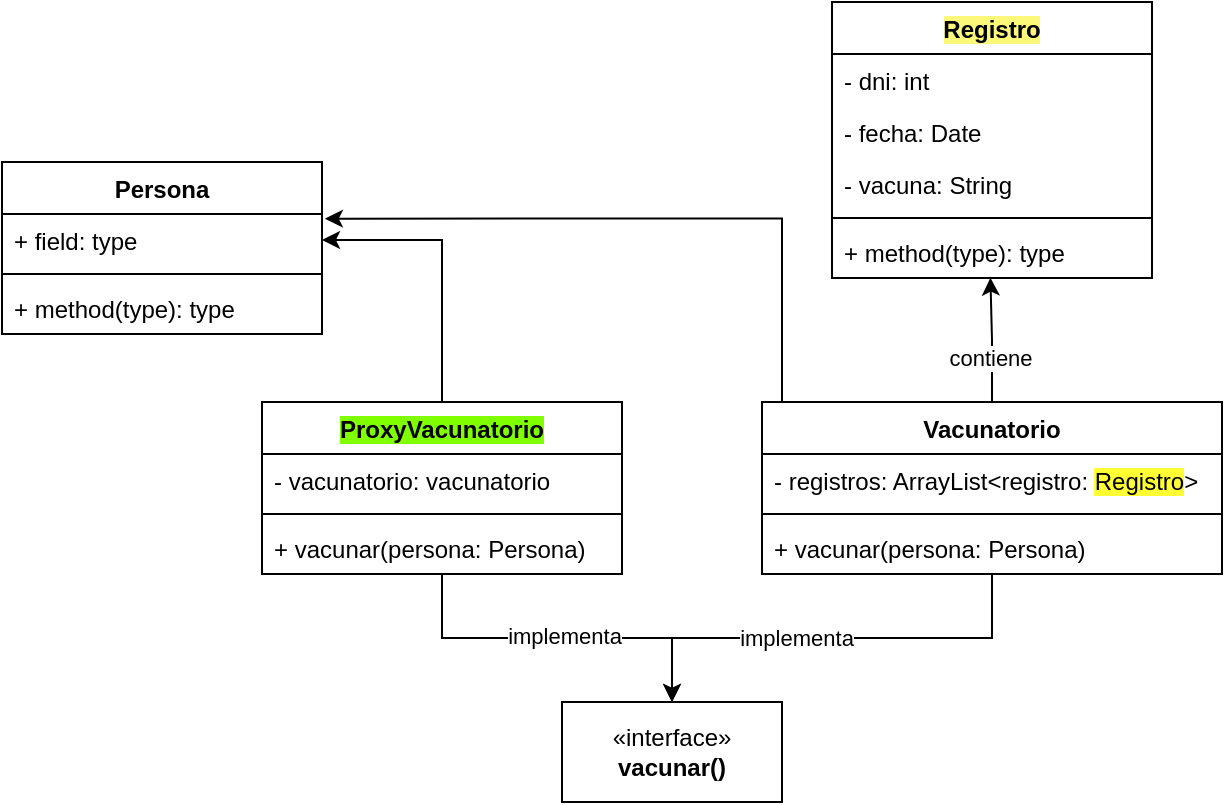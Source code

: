<mxfile version="21.2.8" type="device">
  <diagram name="Página-1" id="uHLYZj851BieIDzJSeLZ">
    <mxGraphModel dx="898" dy="551" grid="1" gridSize="10" guides="1" tooltips="1" connect="1" arrows="1" fold="1" page="1" pageScale="1" pageWidth="827" pageHeight="1169" math="0" shadow="0">
      <root>
        <mxCell id="0" />
        <mxCell id="1" parent="0" />
        <mxCell id="5HKTgU8vfABflTt0MqpZ-1" value="Persona" style="swimlane;fontStyle=1;align=center;verticalAlign=top;childLayout=stackLayout;horizontal=1;startSize=26;horizontalStack=0;resizeParent=1;resizeParentMax=0;resizeLast=0;collapsible=1;marginBottom=0;whiteSpace=wrap;html=1;" vertex="1" parent="1">
          <mxGeometry x="190" y="110" width="160" height="86" as="geometry" />
        </mxCell>
        <mxCell id="5HKTgU8vfABflTt0MqpZ-2" value="+ field: type" style="text;strokeColor=none;fillColor=none;align=left;verticalAlign=top;spacingLeft=4;spacingRight=4;overflow=hidden;rotatable=0;points=[[0,0.5],[1,0.5]];portConstraint=eastwest;whiteSpace=wrap;html=1;" vertex="1" parent="5HKTgU8vfABflTt0MqpZ-1">
          <mxGeometry y="26" width="160" height="26" as="geometry" />
        </mxCell>
        <mxCell id="5HKTgU8vfABflTt0MqpZ-3" value="" style="line;strokeWidth=1;fillColor=none;align=left;verticalAlign=middle;spacingTop=-1;spacingLeft=3;spacingRight=3;rotatable=0;labelPosition=right;points=[];portConstraint=eastwest;strokeColor=inherit;" vertex="1" parent="5HKTgU8vfABflTt0MqpZ-1">
          <mxGeometry y="52" width="160" height="8" as="geometry" />
        </mxCell>
        <mxCell id="5HKTgU8vfABflTt0MqpZ-4" value="+ method(type): type" style="text;strokeColor=none;fillColor=none;align=left;verticalAlign=top;spacingLeft=4;spacingRight=4;overflow=hidden;rotatable=0;points=[[0,0.5],[1,0.5]];portConstraint=eastwest;whiteSpace=wrap;html=1;" vertex="1" parent="5HKTgU8vfABflTt0MqpZ-1">
          <mxGeometry y="60" width="160" height="26" as="geometry" />
        </mxCell>
        <mxCell id="5HKTgU8vfABflTt0MqpZ-5" value="«interface»&lt;br&gt;&lt;b&gt;vacunar()&lt;/b&gt;" style="html=1;whiteSpace=wrap;" vertex="1" parent="1">
          <mxGeometry x="470" y="380" width="110" height="50" as="geometry" />
        </mxCell>
        <mxCell id="5HKTgU8vfABflTt0MqpZ-25" style="edgeStyle=orthogonalEdgeStyle;rounded=0;orthogonalLoop=1;jettySize=auto;html=1;entryX=0.495;entryY=0.993;entryDx=0;entryDy=0;entryPerimeter=0;" edge="1" parent="1" source="5HKTgU8vfABflTt0MqpZ-6" target="5HKTgU8vfABflTt0MqpZ-22">
          <mxGeometry relative="1" as="geometry" />
        </mxCell>
        <mxCell id="5HKTgU8vfABflTt0MqpZ-30" value="contiene" style="edgeLabel;html=1;align=center;verticalAlign=middle;resizable=0;points=[];" vertex="1" connectable="0" parent="5HKTgU8vfABflTt0MqpZ-25">
          <mxGeometry x="-0.285" y="1" relative="1" as="geometry">
            <mxPoint as="offset" />
          </mxGeometry>
        </mxCell>
        <mxCell id="5HKTgU8vfABflTt0MqpZ-27" style="edgeStyle=orthogonalEdgeStyle;rounded=0;orthogonalLoop=1;jettySize=auto;html=1;entryX=0.5;entryY=0;entryDx=0;entryDy=0;" edge="1" parent="1" source="5HKTgU8vfABflTt0MqpZ-6" target="5HKTgU8vfABflTt0MqpZ-5">
          <mxGeometry relative="1" as="geometry" />
        </mxCell>
        <mxCell id="5HKTgU8vfABflTt0MqpZ-29" value="implementa" style="edgeLabel;html=1;align=center;verticalAlign=middle;resizable=0;points=[];" vertex="1" connectable="0" parent="5HKTgU8vfABflTt0MqpZ-27">
          <mxGeometry x="0.163" relative="1" as="geometry">
            <mxPoint as="offset" />
          </mxGeometry>
        </mxCell>
        <mxCell id="5HKTgU8vfABflTt0MqpZ-32" style="edgeStyle=orthogonalEdgeStyle;rounded=0;orthogonalLoop=1;jettySize=auto;html=1;entryX=1.009;entryY=0.089;entryDx=0;entryDy=0;entryPerimeter=0;" edge="1" parent="1" source="5HKTgU8vfABflTt0MqpZ-6" target="5HKTgU8vfABflTt0MqpZ-2">
          <mxGeometry relative="1" as="geometry">
            <Array as="points">
              <mxPoint x="580" y="138" />
            </Array>
          </mxGeometry>
        </mxCell>
        <mxCell id="5HKTgU8vfABflTt0MqpZ-6" value="Vacunatorio" style="swimlane;fontStyle=1;align=center;verticalAlign=top;childLayout=stackLayout;horizontal=1;startSize=26;horizontalStack=0;resizeParent=1;resizeParentMax=0;resizeLast=0;collapsible=1;marginBottom=0;whiteSpace=wrap;html=1;" vertex="1" parent="1">
          <mxGeometry x="570" y="230" width="230" height="86" as="geometry" />
        </mxCell>
        <mxCell id="5HKTgU8vfABflTt0MqpZ-7" value="- registros: ArrayList&amp;lt;registro: &lt;span style=&quot;background-color: rgb(255, 255, 51);&quot;&gt;Registro&lt;/span&gt;&amp;gt;" style="text;strokeColor=none;fillColor=none;align=left;verticalAlign=top;spacingLeft=4;spacingRight=4;overflow=hidden;rotatable=0;points=[[0,0.5],[1,0.5]];portConstraint=eastwest;whiteSpace=wrap;html=1;" vertex="1" parent="5HKTgU8vfABflTt0MqpZ-6">
          <mxGeometry y="26" width="230" height="26" as="geometry" />
        </mxCell>
        <mxCell id="5HKTgU8vfABflTt0MqpZ-8" value="" style="line;strokeWidth=1;fillColor=none;align=left;verticalAlign=middle;spacingTop=-1;spacingLeft=3;spacingRight=3;rotatable=0;labelPosition=right;points=[];portConstraint=eastwest;strokeColor=inherit;" vertex="1" parent="5HKTgU8vfABflTt0MqpZ-6">
          <mxGeometry y="52" width="230" height="8" as="geometry" />
        </mxCell>
        <mxCell id="5HKTgU8vfABflTt0MqpZ-9" value="+ vacunar(persona: Persona)" style="text;strokeColor=none;fillColor=none;align=left;verticalAlign=top;spacingLeft=4;spacingRight=4;overflow=hidden;rotatable=0;points=[[0,0.5],[1,0.5]];portConstraint=eastwest;whiteSpace=wrap;html=1;" vertex="1" parent="5HKTgU8vfABflTt0MqpZ-6">
          <mxGeometry y="60" width="230" height="26" as="geometry" />
        </mxCell>
        <mxCell id="5HKTgU8vfABflTt0MqpZ-26" style="edgeStyle=orthogonalEdgeStyle;rounded=0;orthogonalLoop=1;jettySize=auto;html=1;" edge="1" parent="1" source="5HKTgU8vfABflTt0MqpZ-10" target="5HKTgU8vfABflTt0MqpZ-5">
          <mxGeometry relative="1" as="geometry" />
        </mxCell>
        <mxCell id="5HKTgU8vfABflTt0MqpZ-28" value="implementa" style="edgeLabel;html=1;align=center;verticalAlign=middle;resizable=0;points=[];" vertex="1" connectable="0" parent="5HKTgU8vfABflTt0MqpZ-26">
          <mxGeometry x="-0.304" y="1" relative="1" as="geometry">
            <mxPoint x="30" as="offset" />
          </mxGeometry>
        </mxCell>
        <mxCell id="5HKTgU8vfABflTt0MqpZ-31" style="edgeStyle=orthogonalEdgeStyle;rounded=0;orthogonalLoop=1;jettySize=auto;html=1;entryX=1;entryY=0.5;entryDx=0;entryDy=0;" edge="1" parent="1" source="5HKTgU8vfABflTt0MqpZ-10" target="5HKTgU8vfABflTt0MqpZ-2">
          <mxGeometry relative="1" as="geometry" />
        </mxCell>
        <mxCell id="5HKTgU8vfABflTt0MqpZ-10" value="&lt;span style=&quot;background-color: rgb(128, 255, 0);&quot;&gt;ProxyVacunatorio&lt;/span&gt;" style="swimlane;fontStyle=1;align=center;verticalAlign=top;childLayout=stackLayout;horizontal=1;startSize=26;horizontalStack=0;resizeParent=1;resizeParentMax=0;resizeLast=0;collapsible=1;marginBottom=0;whiteSpace=wrap;html=1;" vertex="1" parent="1">
          <mxGeometry x="320" y="230" width="180" height="86" as="geometry" />
        </mxCell>
        <mxCell id="5HKTgU8vfABflTt0MqpZ-11" value="- vacunatorio: vacunatorio" style="text;strokeColor=none;fillColor=none;align=left;verticalAlign=top;spacingLeft=4;spacingRight=4;overflow=hidden;rotatable=0;points=[[0,0.5],[1,0.5]];portConstraint=eastwest;whiteSpace=wrap;html=1;" vertex="1" parent="5HKTgU8vfABflTt0MqpZ-10">
          <mxGeometry y="26" width="180" height="26" as="geometry" />
        </mxCell>
        <mxCell id="5HKTgU8vfABflTt0MqpZ-12" value="" style="line;strokeWidth=1;fillColor=none;align=left;verticalAlign=middle;spacingTop=-1;spacingLeft=3;spacingRight=3;rotatable=0;labelPosition=right;points=[];portConstraint=eastwest;strokeColor=inherit;" vertex="1" parent="5HKTgU8vfABflTt0MqpZ-10">
          <mxGeometry y="52" width="180" height="8" as="geometry" />
        </mxCell>
        <mxCell id="5HKTgU8vfABflTt0MqpZ-13" value="+ vacunar(persona: Persona)" style="text;strokeColor=none;fillColor=none;align=left;verticalAlign=top;spacingLeft=4;spacingRight=4;overflow=hidden;rotatable=0;points=[[0,0.5],[1,0.5]];portConstraint=eastwest;whiteSpace=wrap;html=1;" vertex="1" parent="5HKTgU8vfABflTt0MqpZ-10">
          <mxGeometry y="60" width="180" height="26" as="geometry" />
        </mxCell>
        <mxCell id="5HKTgU8vfABflTt0MqpZ-19" value="&lt;span style=&quot;background-color: rgb(252, 248, 121);&quot;&gt;Registro&lt;/span&gt;" style="swimlane;fontStyle=1;align=center;verticalAlign=top;childLayout=stackLayout;horizontal=1;startSize=26;horizontalStack=0;resizeParent=1;resizeParentMax=0;resizeLast=0;collapsible=1;marginBottom=0;whiteSpace=wrap;html=1;" vertex="1" parent="1">
          <mxGeometry x="605" y="30" width="160" height="138" as="geometry" />
        </mxCell>
        <mxCell id="5HKTgU8vfABflTt0MqpZ-20" value="- dni: int" style="text;strokeColor=none;fillColor=none;align=left;verticalAlign=top;spacingLeft=4;spacingRight=4;overflow=hidden;rotatable=0;points=[[0,0.5],[1,0.5]];portConstraint=eastwest;whiteSpace=wrap;html=1;" vertex="1" parent="5HKTgU8vfABflTt0MqpZ-19">
          <mxGeometry y="26" width="160" height="26" as="geometry" />
        </mxCell>
        <mxCell id="5HKTgU8vfABflTt0MqpZ-23" value="- fecha: Date" style="text;strokeColor=none;fillColor=none;align=left;verticalAlign=top;spacingLeft=4;spacingRight=4;overflow=hidden;rotatable=0;points=[[0,0.5],[1,0.5]];portConstraint=eastwest;whiteSpace=wrap;html=1;" vertex="1" parent="5HKTgU8vfABflTt0MqpZ-19">
          <mxGeometry y="52" width="160" height="26" as="geometry" />
        </mxCell>
        <mxCell id="5HKTgU8vfABflTt0MqpZ-24" value="- vacuna: String" style="text;strokeColor=none;fillColor=none;align=left;verticalAlign=top;spacingLeft=4;spacingRight=4;overflow=hidden;rotatable=0;points=[[0,0.5],[1,0.5]];portConstraint=eastwest;whiteSpace=wrap;html=1;" vertex="1" parent="5HKTgU8vfABflTt0MqpZ-19">
          <mxGeometry y="78" width="160" height="26" as="geometry" />
        </mxCell>
        <mxCell id="5HKTgU8vfABflTt0MqpZ-21" value="" style="line;strokeWidth=1;fillColor=none;align=left;verticalAlign=middle;spacingTop=-1;spacingLeft=3;spacingRight=3;rotatable=0;labelPosition=right;points=[];portConstraint=eastwest;strokeColor=inherit;" vertex="1" parent="5HKTgU8vfABflTt0MqpZ-19">
          <mxGeometry y="104" width="160" height="8" as="geometry" />
        </mxCell>
        <mxCell id="5HKTgU8vfABflTt0MqpZ-22" value="+ method(type): type" style="text;strokeColor=none;fillColor=none;align=left;verticalAlign=top;spacingLeft=4;spacingRight=4;overflow=hidden;rotatable=0;points=[[0,0.5],[1,0.5]];portConstraint=eastwest;whiteSpace=wrap;html=1;" vertex="1" parent="5HKTgU8vfABflTt0MqpZ-19">
          <mxGeometry y="112" width="160" height="26" as="geometry" />
        </mxCell>
      </root>
    </mxGraphModel>
  </diagram>
</mxfile>
